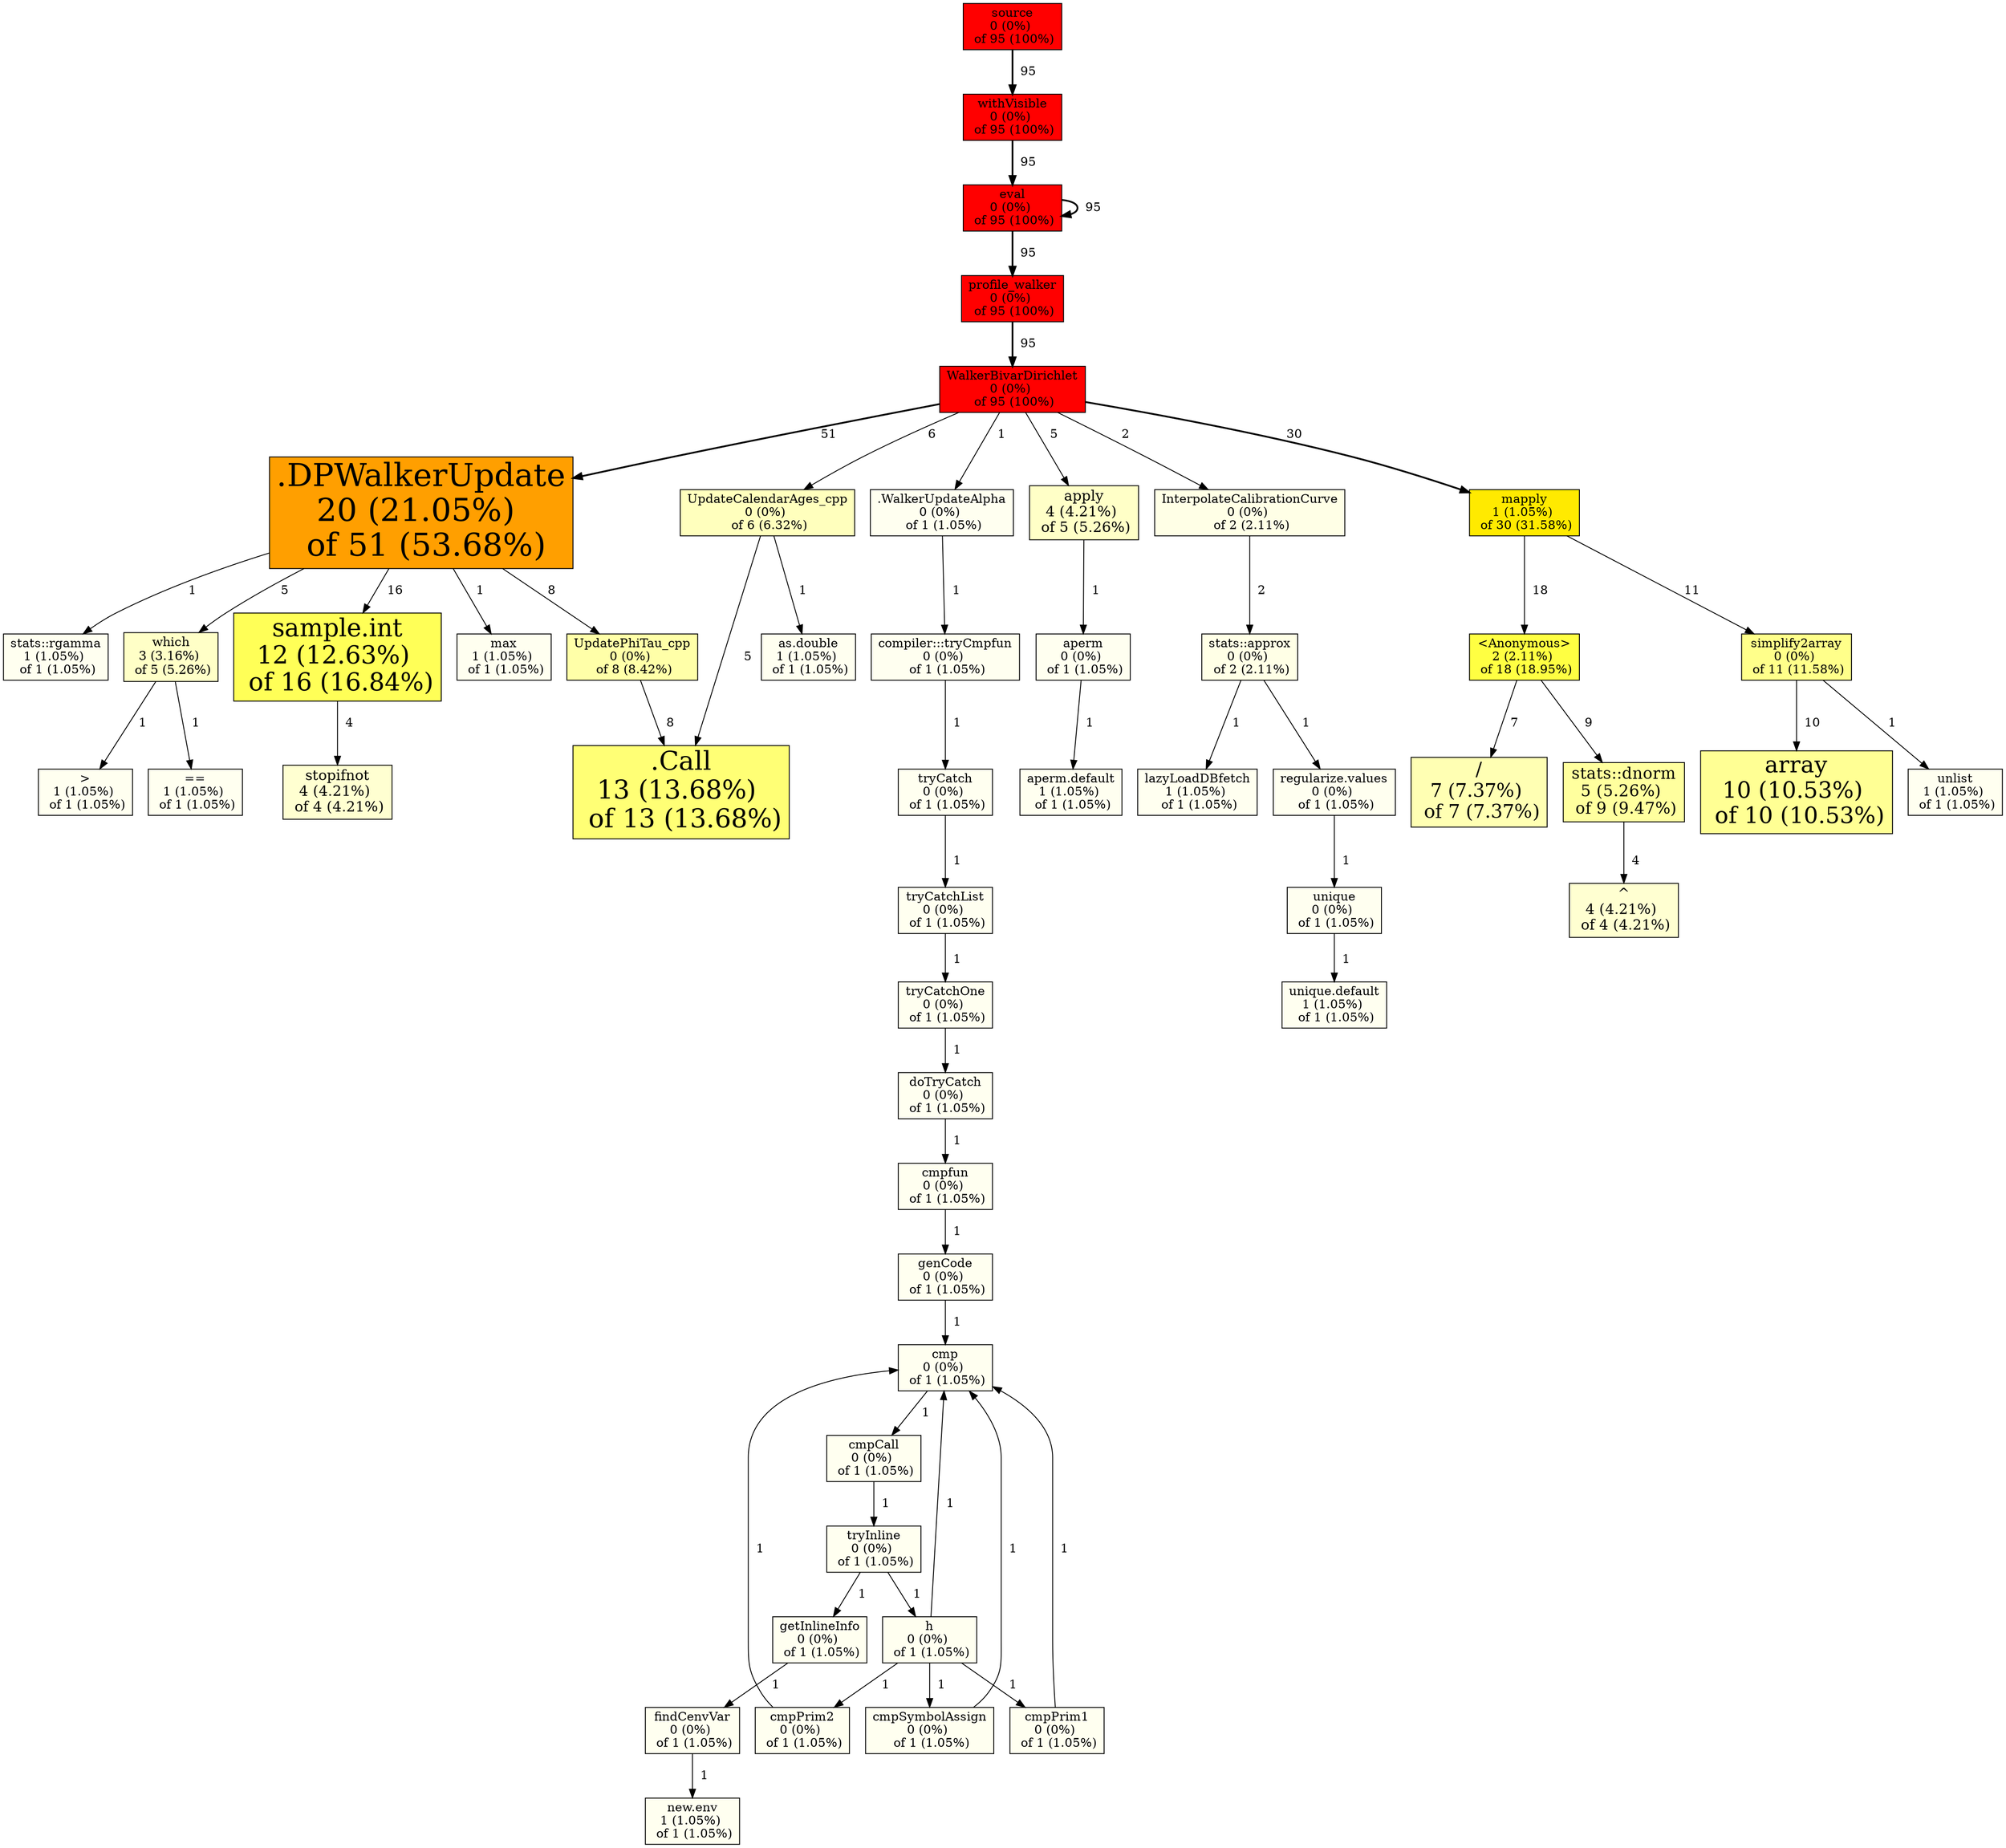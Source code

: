 digraph xyz {
rankdir=TB;
".Call\n13 (13.68%) \n of 13 (13.68%)"[shape=box,style=filled,color=black,fillcolor="#FFFF75"fontsize=29.5891872142511];
".DPWalkerUpdate\n20 (21.05%) \n of 51 (53.68%)"[shape=box,style=filled,color=black,fillcolor="#FF9F00"fontsize=36.7042231902543];
".DPWalkerUpdate\n20 (21.05%) \n of 51 (53.68%)" -> "max\n1 (1.05%) \n of 1 (1.05%)"[label="  1", penwidth=1];
".DPWalkerUpdate\n20 (21.05%) \n of 51 (53.68%)" -> "sample.int\n12 (12.63%) \n of 16 (16.84%)"[label="  16", penwidth=1];
".DPWalkerUpdate\n20 (21.05%) \n of 51 (53.68%)" -> "stats::rgamma\n1 (1.05%) \n of 1 (1.05%)"[label="  1", penwidth=1];
".DPWalkerUpdate\n20 (21.05%) \n of 51 (53.68%)" -> "UpdatePhiTau_cpp\n0 (0%) \n of 8 (8.42%)"[label="  8", penwidth=1];
".DPWalkerUpdate\n20 (21.05%) \n of 51 (53.68%)" -> "which\n3 (3.16%) \n of 5 (5.26%)"[label="  5", penwidth=1];
".WalkerUpdateAlpha\n0 (0%) \n of 1 (1.05%)"[shape=box,style=filled,color=black,fillcolor="#FFFFF0"fontsize=14];
".WalkerUpdateAlpha\n0 (0%) \n of 1 (1.05%)" -> "compiler:::tryCmpfun\n0 (0%) \n of 1 (1.05%)"[label="  1", penwidth=1];
"/\n7 (7.37%) \n of 7 (7.37%)"[shape=box,style=filled,color=black,fillcolor="#FFFFB3"fontsize=21.7181951367972];
"^\n4 (4.21%) \n of 4 (4.21%)"[shape=box,style=filled,color=black,fillcolor="#FFFFD1"fontsize=16.4146276229466];
"<Anonymous>\n2 (2.11%) \n of 18 (18.95%)"[shape=box,style=filled,color=black,fillcolor="#FFFF42"fontsize=14];
"<Anonymous>\n2 (2.11%) \n of 18 (18.95%)" -> "/\n7 (7.37%) \n of 7 (7.37%)"[label="  7", penwidth=1];
"<Anonymous>\n2 (2.11%) \n of 18 (18.95%)" -> "stats::dnorm\n5 (5.26%) \n of 9 (9.47%)"[label="  9", penwidth=1];
"==\n1 (1.05%) \n of 1 (1.05%)"[shape=box,style=filled,color=black,fillcolor="#FFFFF0"fontsize=14];
">\n1 (1.05%) \n of 1 (1.05%)"[shape=box,style=filled,color=black,fillcolor="#FFFFF0"fontsize=14];
"aperm\n0 (0%) \n of 1 (1.05%)"[shape=box,style=filled,color=black,fillcolor="#FFFFF0"fontsize=14];
"aperm\n0 (0%) \n of 1 (1.05%)" -> "aperm.default\n1 (1.05%) \n of 1 (1.05%)"[label="  1", penwidth=1];
"aperm.default\n1 (1.05%) \n of 1 (1.05%)"[shape=box,style=filled,color=black,fillcolor="#FFFFF0"fontsize=14];
"apply\n4 (4.21%) \n of 5 (5.26%)"[shape=box,style=filled,color=black,fillcolor="#FFFFC7"fontsize=16.4146276229466];
"apply\n4 (4.21%) \n of 5 (5.26%)" -> "aperm\n0 (0%) \n of 1 (1.05%)"[label="  1", penwidth=1];
"array\n10 (10.53%) \n of 10 (10.53%)"[shape=box,style=filled,color=black,fillcolor="#FFFF94"fontsize=25.9599691833407];
"as.double\n1 (1.05%) \n of 1 (1.05%)"[shape=box,style=filled,color=black,fillcolor="#FFFFF0"fontsize=14];
"cmp\n0 (0%) \n of 1 (1.05%)"[shape=box,style=filled,color=black,fillcolor="#FFFFF0"fontsize=14];
"cmp\n0 (0%) \n of 1 (1.05%)" -> "cmpCall\n0 (0%) \n of 1 (1.05%)"[label="  1", penwidth=1];
"cmpCall\n0 (0%) \n of 1 (1.05%)"[shape=box,style=filled,color=black,fillcolor="#FFFFF0"fontsize=14];
"cmpCall\n0 (0%) \n of 1 (1.05%)" -> "tryInline\n0 (0%) \n of 1 (1.05%)"[label="  1", penwidth=1];
"cmpfun\n0 (0%) \n of 1 (1.05%)"[shape=box,style=filled,color=black,fillcolor="#FFFFF0"fontsize=14];
"cmpfun\n0 (0%) \n of 1 (1.05%)" -> "genCode\n0 (0%) \n of 1 (1.05%)"[label="  1", penwidth=1];
"cmpPrim1\n0 (0%) \n of 1 (1.05%)"[shape=box,style=filled,color=black,fillcolor="#FFFFF0"fontsize=14];
"cmpPrim1\n0 (0%) \n of 1 (1.05%)" -> "cmp\n0 (0%) \n of 1 (1.05%)"[label="  1", penwidth=1];
"cmpPrim2\n0 (0%) \n of 1 (1.05%)"[shape=box,style=filled,color=black,fillcolor="#FFFFF0"fontsize=14];
"cmpPrim2\n0 (0%) \n of 1 (1.05%)" -> "cmp\n0 (0%) \n of 1 (1.05%)"[label="  1", penwidth=1];
"cmpSymbolAssign\n0 (0%) \n of 1 (1.05%)"[shape=box,style=filled,color=black,fillcolor="#FFFFF0"fontsize=14];
"cmpSymbolAssign\n0 (0%) \n of 1 (1.05%)" -> "cmp\n0 (0%) \n of 1 (1.05%)"[label="  1", penwidth=1];
"compiler:::tryCmpfun\n0 (0%) \n of 1 (1.05%)"[shape=box,style=filled,color=black,fillcolor="#FFFFF0"fontsize=14];
"compiler:::tryCmpfun\n0 (0%) \n of 1 (1.05%)" -> "tryCatch\n0 (0%) \n of 1 (1.05%)"[label="  1", penwidth=1];
"doTryCatch\n0 (0%) \n of 1 (1.05%)"[shape=box,style=filled,color=black,fillcolor="#FFFFF0"fontsize=14];
"doTryCatch\n0 (0%) \n of 1 (1.05%)" -> "cmpfun\n0 (0%) \n of 1 (1.05%)"[label="  1", penwidth=1];
"eval\n0 (0%) \n of 95 (100%)"[shape=box,style=filled,color=black,fillcolor="#FF0000"fontsize=14];
"eval\n0 (0%) \n of 95 (100%)" -> "eval\n0 (0%) \n of 95 (100%)"[label="  95", penwidth=2];
"eval\n0 (0%) \n of 95 (100%)" -> "profile_walker\n0 (0%) \n of 95 (100%)"[label="  95", penwidth=2];
"findCenvVar\n0 (0%) \n of 1 (1.05%)"[shape=box,style=filled,color=black,fillcolor="#FFFFF0"fontsize=14];
"findCenvVar\n0 (0%) \n of 1 (1.05%)" -> "new.env\n1 (1.05%) \n of 1 (1.05%)"[label="  1", penwidth=1];
"genCode\n0 (0%) \n of 1 (1.05%)"[shape=box,style=filled,color=black,fillcolor="#FFFFF0"fontsize=14];
"genCode\n0 (0%) \n of 1 (1.05%)" -> "cmp\n0 (0%) \n of 1 (1.05%)"[label="  1", penwidth=1];
"getInlineInfo\n0 (0%) \n of 1 (1.05%)"[shape=box,style=filled,color=black,fillcolor="#FFFFF0"fontsize=14];
"getInlineInfo\n0 (0%) \n of 1 (1.05%)" -> "findCenvVar\n0 (0%) \n of 1 (1.05%)"[label="  1", penwidth=1];
"h\n0 (0%) \n of 1 (1.05%)"[shape=box,style=filled,color=black,fillcolor="#FFFFF0"fontsize=14];
"h\n0 (0%) \n of 1 (1.05%)" -> "cmp\n0 (0%) \n of 1 (1.05%)"[label="  1", penwidth=1];
"h\n0 (0%) \n of 1 (1.05%)" -> "cmpPrim1\n0 (0%) \n of 1 (1.05%)"[label="  1", penwidth=1];
"h\n0 (0%) \n of 1 (1.05%)" -> "cmpPrim2\n0 (0%) \n of 1 (1.05%)"[label="  1", penwidth=1];
"h\n0 (0%) \n of 1 (1.05%)" -> "cmpSymbolAssign\n0 (0%) \n of 1 (1.05%)"[label="  1", penwidth=1];
"InterpolateCalibrationCurve\n0 (0%) \n of 2 (2.11%)"[shape=box,style=filled,color=black,fillcolor="#FFFFE6"fontsize=14];
"InterpolateCalibrationCurve\n0 (0%) \n of 2 (2.11%)" -> "stats::approx\n0 (0%) \n of 2 (2.11%)"[label="  2", penwidth=1];
"lazyLoadDBfetch\n1 (1.05%) \n of 1 (1.05%)"[shape=box,style=filled,color=black,fillcolor="#FFFFF0"fontsize=14];
"mapply\n1 (1.05%) \n of 30 (31.58%)"[shape=box,style=filled,color=black,fillcolor="#FFEA00"fontsize=14];
"mapply\n1 (1.05%) \n of 30 (31.58%)" -> "<Anonymous>\n2 (2.11%) \n of 18 (18.95%)"[label="  18", penwidth=1];
"mapply\n1 (1.05%) \n of 30 (31.58%)" -> "simplify2array\n0 (0%) \n of 11 (11.58%)"[label="  11", penwidth=1];
"max\n1 (1.05%) \n of 1 (1.05%)"[shape=box,style=filled,color=black,fillcolor="#FFFFF0"fontsize=14];
"new.env\n1 (1.05%) \n of 1 (1.05%)"[shape=box,style=filled,color=black,fillcolor="#FFFFF0"fontsize=14];
"profile_walker\n0 (0%) \n of 95 (100%)"[shape=box,style=filled,color=black,fillcolor="#FF0000"fontsize=14];
"profile_walker\n0 (0%) \n of 95 (100%)" -> "WalkerBivarDirichlet\n0 (0%) \n of 95 (100%)"[label="  95", penwidth=2];
"regularize.values\n0 (0%) \n of 1 (1.05%)"[shape=box,style=filled,color=black,fillcolor="#FFFFF0"fontsize=14];
"regularize.values\n0 (0%) \n of 1 (1.05%)" -> "unique\n0 (0%) \n of 1 (1.05%)"[label="  1", penwidth=1];
"sample.int\n12 (12.63%) \n of 16 (16.84%)"[shape=box,style=filled,color=black,fillcolor="#FFFF57"fontsize=28.430969030267];
"sample.int\n12 (12.63%) \n of 16 (16.84%)" -> "stopifnot\n4 (4.21%) \n of 4 (4.21%)"[label="  4", penwidth=1];
"simplify2array\n0 (0%) \n of 11 (11.58%)"[shape=box,style=filled,color=black,fillcolor="#FFFF8A"fontsize=14];
"simplify2array\n0 (0%) \n of 11 (11.58%)" -> "array\n10 (10.53%) \n of 10 (10.53%)"[label="  10", penwidth=1];
"simplify2array\n0 (0%) \n of 11 (11.58%)" -> "unlist\n1 (1.05%) \n of 1 (1.05%)"[label="  1", penwidth=1];
"source\n0 (0%) \n of 95 (100%)"[shape=box,style=filled,color=black,fillcolor="#FF0000"fontsize=14];
"source\n0 (0%) \n of 95 (100%)" -> "withVisible\n0 (0%) \n of 95 (100%)"[label="  95", penwidth=2];
"stats::approx\n0 (0%) \n of 2 (2.11%)"[shape=box,style=filled,color=black,fillcolor="#FFFFE6"fontsize=14];
"stats::approx\n0 (0%) \n of 2 (2.11%)" -> "lazyLoadDBfetch\n1 (1.05%) \n of 1 (1.05%)"[label="  1", penwidth=1];
"stats::approx\n0 (0%) \n of 2 (2.11%)" -> "regularize.values\n0 (0%) \n of 1 (1.05%)"[label="  1", penwidth=1];
"stats::dnorm\n5 (5.26%) \n of 9 (9.47%)"[shape=box,style=filled,color=black,fillcolor="#FFFF9E"fontsize=18.3477519058875];
"stats::dnorm\n5 (5.26%) \n of 9 (9.47%)" -> "^\n4 (4.21%) \n of 4 (4.21%)"[label="  4", penwidth=1];
"stats::rgamma\n1 (1.05%) \n of 1 (1.05%)"[shape=box,style=filled,color=black,fillcolor="#FFFFF0"fontsize=14];
"stopifnot\n4 (4.21%) \n of 4 (4.21%)"[shape=box,style=filled,color=black,fillcolor="#FFFFD1"fontsize=16.4146276229466];
"tryCatch\n0 (0%) \n of 1 (1.05%)"[shape=box,style=filled,color=black,fillcolor="#FFFFF0"fontsize=14];
"tryCatch\n0 (0%) \n of 1 (1.05%)" -> "tryCatchList\n0 (0%) \n of 1 (1.05%)"[label="  1", penwidth=1];
"tryCatchList\n0 (0%) \n of 1 (1.05%)"[shape=box,style=filled,color=black,fillcolor="#FFFFF0"fontsize=14];
"tryCatchList\n0 (0%) \n of 1 (1.05%)" -> "tryCatchOne\n0 (0%) \n of 1 (1.05%)"[label="  1", penwidth=1];
"tryCatchOne\n0 (0%) \n of 1 (1.05%)"[shape=box,style=filled,color=black,fillcolor="#FFFFF0"fontsize=14];
"tryCatchOne\n0 (0%) \n of 1 (1.05%)" -> "doTryCatch\n0 (0%) \n of 1 (1.05%)"[label="  1", penwidth=1];
"tryInline\n0 (0%) \n of 1 (1.05%)"[shape=box,style=filled,color=black,fillcolor="#FFFFF0"fontsize=14];
"tryInline\n0 (0%) \n of 1 (1.05%)" -> "getInlineInfo\n0 (0%) \n of 1 (1.05%)"[label="  1", penwidth=1];
"tryInline\n0 (0%) \n of 1 (1.05%)" -> "h\n0 (0%) \n of 1 (1.05%)"[label="  1", penwidth=1];
"unique\n0 (0%) \n of 1 (1.05%)"[shape=box,style=filled,color=black,fillcolor="#FFFFF0"fontsize=14];
"unique\n0 (0%) \n of 1 (1.05%)" -> "unique.default\n1 (1.05%) \n of 1 (1.05%)"[label="  1", penwidth=1];
"unique.default\n1 (1.05%) \n of 1 (1.05%)"[shape=box,style=filled,color=black,fillcolor="#FFFFF0"fontsize=14];
"unlist\n1 (1.05%) \n of 1 (1.05%)"[shape=box,style=filled,color=black,fillcolor="#FFFFF0"fontsize=14];
"UpdateCalendarAges_cpp\n0 (0%) \n of 6 (6.32%)"[shape=box,style=filled,color=black,fillcolor="#FFFFBD"fontsize=14];
"UpdateCalendarAges_cpp\n0 (0%) \n of 6 (6.32%)" -> ".Call\n13 (13.68%) \n of 13 (13.68%)"[label="  5", penwidth=1];
"UpdateCalendarAges_cpp\n0 (0%) \n of 6 (6.32%)" -> "as.double\n1 (1.05%) \n of 1 (1.05%)"[label="  1", penwidth=1];
"UpdatePhiTau_cpp\n0 (0%) \n of 8 (8.42%)"[shape=box,style=filled,color=black,fillcolor="#FFFFA8"fontsize=14];
"UpdatePhiTau_cpp\n0 (0%) \n of 8 (8.42%)" -> ".Call\n13 (13.68%) \n of 13 (13.68%)"[label="  8", penwidth=1];
"WalkerBivarDirichlet\n0 (0%) \n of 95 (100%)"[shape=box,style=filled,color=black,fillcolor="#FF0000"fontsize=14];
"WalkerBivarDirichlet\n0 (0%) \n of 95 (100%)" -> ".DPWalkerUpdate\n20 (21.05%) \n of 51 (53.68%)"[label="  51", penwidth=2];
"WalkerBivarDirichlet\n0 (0%) \n of 95 (100%)" -> ".WalkerUpdateAlpha\n0 (0%) \n of 1 (1.05%)"[label="  1", penwidth=1];
"WalkerBivarDirichlet\n0 (0%) \n of 95 (100%)" -> "apply\n4 (4.21%) \n of 5 (5.26%)"[label="  5", penwidth=1];
"WalkerBivarDirichlet\n0 (0%) \n of 95 (100%)" -> "InterpolateCalibrationCurve\n0 (0%) \n of 2 (2.11%)"[label="  2", penwidth=1];
"WalkerBivarDirichlet\n0 (0%) \n of 95 (100%)" -> "mapply\n1 (1.05%) \n of 30 (31.58%)"[label="  30", penwidth=2];
"WalkerBivarDirichlet\n0 (0%) \n of 95 (100%)" -> "UpdateCalendarAges_cpp\n0 (0%) \n of 6 (6.32%)"[label="  6", penwidth=1];
"which\n3 (3.16%) \n of 5 (5.26%)"[shape=box,style=filled,color=black,fillcolor="#FFFFC7"fontsize=14.2211110677049];
"which\n3 (3.16%) \n of 5 (5.26%)" -> "==\n1 (1.05%) \n of 1 (1.05%)"[label="  1", penwidth=1];
"which\n3 (3.16%) \n of 5 (5.26%)" -> ">\n1 (1.05%) \n of 1 (1.05%)"[label="  1", penwidth=1];
"withVisible\n0 (0%) \n of 95 (100%)"[shape=box,style=filled,color=black,fillcolor="#FF0000"fontsize=14];
"withVisible\n0 (0%) \n of 95 (100%)" -> "eval\n0 (0%) \n of 95 (100%)"[label="  95", penwidth=2];
}